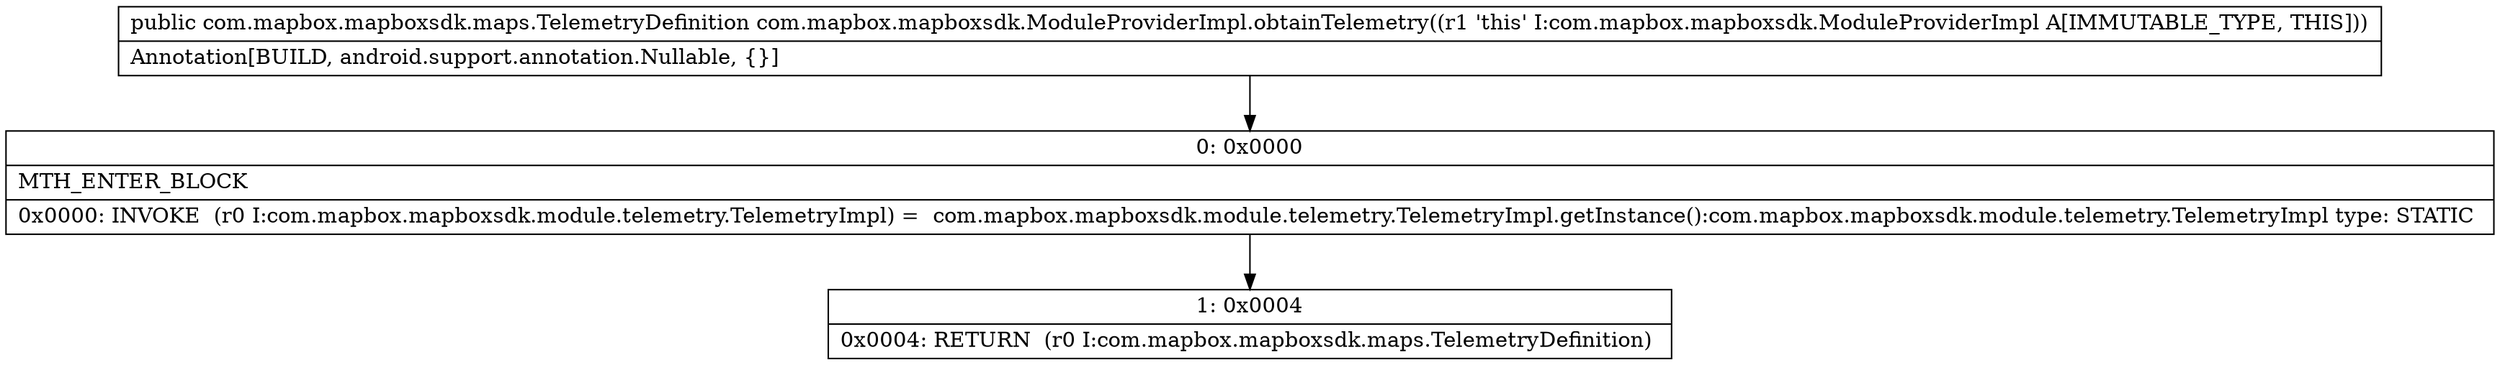 digraph "CFG forcom.mapbox.mapboxsdk.ModuleProviderImpl.obtainTelemetry()Lcom\/mapbox\/mapboxsdk\/maps\/TelemetryDefinition;" {
Node_0 [shape=record,label="{0\:\ 0x0000|MTH_ENTER_BLOCK\l|0x0000: INVOKE  (r0 I:com.mapbox.mapboxsdk.module.telemetry.TelemetryImpl) =  com.mapbox.mapboxsdk.module.telemetry.TelemetryImpl.getInstance():com.mapbox.mapboxsdk.module.telemetry.TelemetryImpl type: STATIC \l}"];
Node_1 [shape=record,label="{1\:\ 0x0004|0x0004: RETURN  (r0 I:com.mapbox.mapboxsdk.maps.TelemetryDefinition) \l}"];
MethodNode[shape=record,label="{public com.mapbox.mapboxsdk.maps.TelemetryDefinition com.mapbox.mapboxsdk.ModuleProviderImpl.obtainTelemetry((r1 'this' I:com.mapbox.mapboxsdk.ModuleProviderImpl A[IMMUTABLE_TYPE, THIS]))  | Annotation[BUILD, android.support.annotation.Nullable, \{\}]\l}"];
MethodNode -> Node_0;
Node_0 -> Node_1;
}

